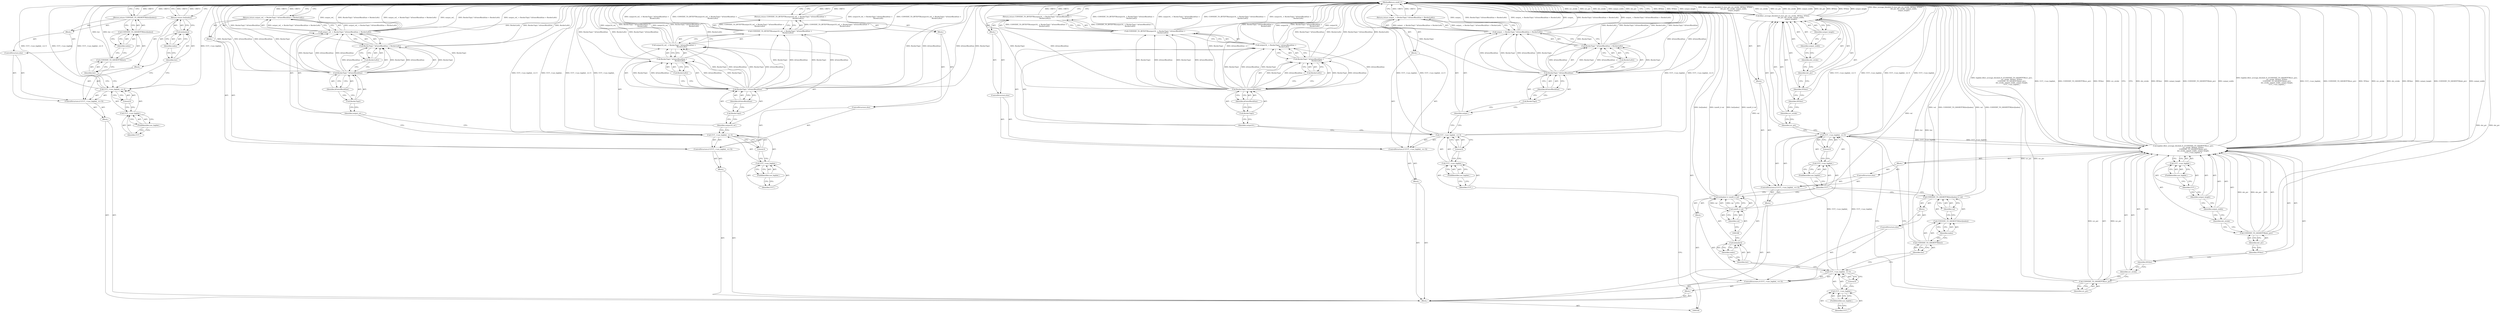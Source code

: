 digraph "0_Android_5a9753fca56f0eeb9f61e342b2fccffc364f9426_36" {
"1000231" [label="(MethodReturn,uint8_t*)"];
"1000101" [label="(Block,)"];
"1000129" [label="(Block,)"];
"1000134" [label="(FieldIdentifier,use_highbd_)"];
"1000135" [label="(Literal,0)"];
"1000136" [label="(Block,)"];
"1000130" [label="(ControlStructure,if (UUT_->use_highbd_ == 0))"];
"1000131" [label="(Call,UUT_->use_highbd_ == 0)"];
"1000132" [label="(Call,UUT_->use_highbd_)"];
"1000133" [label="(Identifier,UUT_)"];
"1000138" [label="(Call,output_ref_ + BorderTop() * kOuterBlockSize + BorderLeft())"];
"1000139" [label="(Identifier,output_ref_)"];
"1000140" [label="(Call,BorderTop() * kOuterBlockSize + BorderLeft())"];
"1000141" [label="(Call,BorderTop() * kOuterBlockSize)"];
"1000142" [label="(Call,BorderTop())"];
"1000143" [label="(Identifier,kOuterBlockSize)"];
"1000144" [label="(Call,BorderLeft())"];
"1000137" [label="(Return,return output_ref_ + BorderTop() * kOuterBlockSize + BorderLeft();)"];
"1000146" [label="(Block,)"];
"1000145" [label="(ControlStructure,else)"];
"1000102" [label="(Block,)"];
"1000148" [label="(Call,CONVERT_TO_BYTEPTR(output16_ref_ + BorderTop() * kOuterBlockSize +\n                                BorderLeft()))"];
"1000149" [label="(Call,output16_ref_ + BorderTop() * kOuterBlockSize +\n                                BorderLeft())"];
"1000150" [label="(Identifier,output16_ref_)"];
"1000151" [label="(Call,BorderTop() * kOuterBlockSize +\n                                BorderLeft())"];
"1000152" [label="(Call,BorderTop() * kOuterBlockSize)"];
"1000153" [label="(Call,BorderTop())"];
"1000147" [label="(Return,return CONVERT_TO_BYTEPTR(output16_ref_ + BorderTop() * kOuterBlockSize +\n                                BorderLeft());)"];
"1000154" [label="(Identifier,kOuterBlockSize)"];
"1000155" [label="(Call,BorderLeft())"];
"1000156" [label="(Block,)"];
"1000161" [label="(FieldIdentifier,use_highbd_)"];
"1000162" [label="(Literal,0)"];
"1000163" [label="(Block,)"];
"1000157" [label="(ControlStructure,if (UUT_->use_highbd_ == 0))"];
"1000158" [label="(Call,UUT_->use_highbd_ == 0)"];
"1000159" [label="(Call,UUT_->use_highbd_)"];
"1000160" [label="(Identifier,UUT_)"];
"1000165" [label="(Call,list[index])"];
"1000166" [label="(Identifier,list)"];
"1000167" [label="(Identifier,index)"];
"1000164" [label="(Return,return list[index];)"];
"1000169" [label="(Block,)"];
"1000168" [label="(ControlStructure,else)"];
"1000171" [label="(Call,CONVERT_TO_SHORTPTR(list)[index])"];
"1000172" [label="(Call,CONVERT_TO_SHORTPTR(list))"];
"1000173" [label="(Identifier,list)"];
"1000174" [label="(Identifier,index)"];
"1000170" [label="(Return,return CONVERT_TO_SHORTPTR(list)[index];)"];
"1000107" [label="(FieldIdentifier,use_highbd_)"];
"1000108" [label="(Literal,0)"];
"1000109" [label="(Block,)"];
"1000103" [label="(ControlStructure,if (UUT_->use_highbd_ == 0))"];
"1000104" [label="(Call,UUT_->use_highbd_ == 0)"];
"1000105" [label="(Call,UUT_->use_highbd_)"];
"1000106" [label="(Identifier,UUT_)"];
"1000175" [label="(Block,)"];
"1000180" [label="(FieldIdentifier,use_highbd_)"];
"1000181" [label="(Literal,0)"];
"1000182" [label="(Block,)"];
"1000176" [label="(ControlStructure,if (UUT_->use_highbd_ == 0))"];
"1000177" [label="(Call,UUT_->use_highbd_ == 0)"];
"1000178" [label="(Call,UUT_->use_highbd_)"];
"1000179" [label="(Identifier,UUT_)"];
"1000186" [label="(Identifier,index)"];
"1000187" [label="(Call,(uint8_t) val)"];
"1000189" [label="(Identifier,val)"];
"1000183" [label="(Call,list[index] = (uint8_t) val)"];
"1000184" [label="(Call,list[index])"];
"1000185" [label="(Identifier,list)"];
"1000191" [label="(Block,)"];
"1000190" [label="(ControlStructure,else)"];
"1000195" [label="(Identifier,list)"];
"1000196" [label="(Identifier,index)"];
"1000197" [label="(Identifier,val)"];
"1000192" [label="(Call,CONVERT_TO_SHORTPTR(list)[index] = val)"];
"1000193" [label="(Call,CONVERT_TO_SHORTPTR(list)[index])"];
"1000194" [label="(Call,CONVERT_TO_SHORTPTR(list))"];
"1000111" [label="(Call,output_ + BorderTop() * kOuterBlockSize + BorderLeft())"];
"1000112" [label="(Identifier,output_)"];
"1000113" [label="(Call,BorderTop() * kOuterBlockSize + BorderLeft())"];
"1000114" [label="(Call,BorderTop() * kOuterBlockSize)"];
"1000115" [label="(Call,BorderTop())"];
"1000116" [label="(Identifier,kOuterBlockSize)"];
"1000117" [label="(Call,BorderLeft())"];
"1000110" [label="(Return,return output_ + BorderTop() * kOuterBlockSize + BorderLeft();)"];
"1000198" [label="(Block,)"];
"1000119" [label="(Block,)"];
"1000118" [label="(ControlStructure,else)"];
"1000203" [label="(FieldIdentifier,use_highbd_)"];
"1000204" [label="(Literal,0)"];
"1000205" [label="(Block,)"];
"1000199" [label="(ControlStructure,if (UUT_->use_highbd_ == 0))"];
"1000200" [label="(Call,UUT_->use_highbd_ == 0)"];
"1000201" [label="(Call,UUT_->use_highbd_)"];
"1000202" [label="(Identifier,UUT_)"];
"1000207" [label="(Identifier,src_ptr)"];
"1000208" [label="(Identifier,src_stride)"];
"1000209" [label="(Identifier,HFilter)"];
"1000206" [label="(Call,filter_average_block2d_8_c(src_ptr, src_stride, HFilter, VFilter,\n                                 dst_ptr, dst_stride, output_width,\n                                 output_height))"];
"1000210" [label="(Identifier,VFilter)"];
"1000211" [label="(Identifier,dst_ptr)"];
"1000212" [label="(Identifier,dst_stride)"];
"1000213" [label="(Identifier,output_width)"];
"1000214" [label="(Identifier,output_height)"];
"1000216" [label="(Block,)"];
"1000215" [label="(ControlStructure,else)"];
"1000218" [label="(Call,CONVERT_TO_SHORTPTR(src_ptr))"];
"1000217" [label="(Call,highbd_filter_average_block2d_8_c(CONVERT_TO_SHORTPTR(src_ptr),\n                                        src_stride, HFilter, VFilter,\n                                        CONVERT_TO_SHORTPTR(dst_ptr),\n                                        dst_stride, output_width, output_height,\n                                        UUT_->use_highbd_))"];
"1000219" [label="(Identifier,src_ptr)"];
"1000220" [label="(Identifier,src_stride)"];
"1000221" [label="(Identifier,HFilter)"];
"1000222" [label="(Identifier,VFilter)"];
"1000223" [label="(Call,CONVERT_TO_SHORTPTR(dst_ptr))"];
"1000224" [label="(Identifier,dst_ptr)"];
"1000225" [label="(Identifier,dst_stride)"];
"1000226" [label="(Identifier,output_width)"];
"1000227" [label="(Identifier,output_height)"];
"1000121" [label="(Call,CONVERT_TO_BYTEPTR(output16_ + BorderTop() * kOuterBlockSize +\n                                BorderLeft()))"];
"1000122" [label="(Call,output16_ + BorderTop() * kOuterBlockSize +\n                                BorderLeft())"];
"1000123" [label="(Identifier,output16_)"];
"1000124" [label="(Call,BorderTop() * kOuterBlockSize +\n                                BorderLeft())"];
"1000125" [label="(Call,BorderTop() * kOuterBlockSize)"];
"1000126" [label="(Call,BorderTop())"];
"1000127" [label="(Identifier,kOuterBlockSize)"];
"1000120" [label="(Return,return CONVERT_TO_BYTEPTR(output16_ + BorderTop() * kOuterBlockSize +\n                                BorderLeft());)"];
"1000228" [label="(Call,UUT_->use_highbd_)"];
"1000229" [label="(Identifier,UUT_)"];
"1000230" [label="(FieldIdentifier,use_highbd_)"];
"1000128" [label="(Call,BorderLeft())"];
"1000231" -> "1000100"  [label="AST: "];
"1000231" -> "1000110"  [label="CFG: "];
"1000231" -> "1000120"  [label="CFG: "];
"1000231" -> "1000137"  [label="CFG: "];
"1000231" -> "1000147"  [label="CFG: "];
"1000231" -> "1000164"  [label="CFG: "];
"1000231" -> "1000170"  [label="CFG: "];
"1000231" -> "1000206"  [label="CFG: "];
"1000231" -> "1000217"  [label="CFG: "];
"1000147" -> "1000231"  [label="DDG: <RET>"];
"1000120" -> "1000231"  [label="DDG: <RET>"];
"1000137" -> "1000231"  [label="DDG: <RET>"];
"1000170" -> "1000231"  [label="DDG: <RET>"];
"1000110" -> "1000231"  [label="DDG: <RET>"];
"1000164" -> "1000231"  [label="DDG: <RET>"];
"1000125" -> "1000231"  [label="DDG: BorderTop()"];
"1000125" -> "1000231"  [label="DDG: kOuterBlockSize"];
"1000200" -> "1000231"  [label="DDG: UUT_->use_highbd_ == 0"];
"1000200" -> "1000231"  [label="DDG: UUT_->use_highbd_"];
"1000104" -> "1000231"  [label="DDG: UUT_->use_highbd_ == 0"];
"1000104" -> "1000231"  [label="DDG: UUT_->use_highbd_"];
"1000111" -> "1000231"  [label="DDG: output_"];
"1000111" -> "1000231"  [label="DDG: BorderTop() * kOuterBlockSize + BorderLeft()"];
"1000111" -> "1000231"  [label="DDG: output_ + BorderTop() * kOuterBlockSize + BorderLeft()"];
"1000192" -> "1000231"  [label="DDG: val"];
"1000192" -> "1000231"  [label="DDG: CONVERT_TO_SHORTPTR(list)[index]"];
"1000149" -> "1000231"  [label="DDG: output16_ref_"];
"1000149" -> "1000231"  [label="DDG: BorderTop() * kOuterBlockSize +\n                                BorderLeft()"];
"1000158" -> "1000231"  [label="DDG: UUT_->use_highbd_"];
"1000158" -> "1000231"  [label="DDG: UUT_->use_highbd_ == 0"];
"1000113" -> "1000231"  [label="DDG: BorderLeft()"];
"1000113" -> "1000231"  [label="DDG: BorderTop() * kOuterBlockSize"];
"1000183" -> "1000231"  [label="DDG: (uint8_t) val"];
"1000183" -> "1000231"  [label="DDG: list[index]"];
"1000141" -> "1000231"  [label="DDG: BorderTop()"];
"1000141" -> "1000231"  [label="DDG: kOuterBlockSize"];
"1000217" -> "1000231"  [label="DDG: dst_stride"];
"1000217" -> "1000231"  [label="DDG: HFilter"];
"1000217" -> "1000231"  [label="DDG: output_height"];
"1000217" -> "1000231"  [label="DDG: CONVERT_TO_SHORTPTR(dst_ptr)"];
"1000217" -> "1000231"  [label="DDG: output_width"];
"1000217" -> "1000231"  [label="DDG: highbd_filter_average_block2d_8_c(CONVERT_TO_SHORTPTR(src_ptr),\n                                        src_stride, HFilter, VFilter,\n                                        CONVERT_TO_SHORTPTR(dst_ptr),\n                                        dst_stride, output_width, output_height,\n                                        UUT_->use_highbd_)"];
"1000217" -> "1000231"  [label="DDG: UUT_->use_highbd_"];
"1000217" -> "1000231"  [label="DDG: CONVERT_TO_SHORTPTR(src_ptr)"];
"1000217" -> "1000231"  [label="DDG: VFilter"];
"1000217" -> "1000231"  [label="DDG: src_stride"];
"1000124" -> "1000231"  [label="DDG: BorderTop() * kOuterBlockSize"];
"1000124" -> "1000231"  [label="DDG: BorderLeft()"];
"1000206" -> "1000231"  [label="DDG: HFilter"];
"1000206" -> "1000231"  [label="DDG: VFilter"];
"1000206" -> "1000231"  [label="DDG: output_height"];
"1000206" -> "1000231"  [label="DDG: filter_average_block2d_8_c(src_ptr, src_stride, HFilter, VFilter,\n                                 dst_ptr, dst_stride, output_width,\n                                 output_height)"];
"1000206" -> "1000231"  [label="DDG: src_stride"];
"1000206" -> "1000231"  [label="DDG: src_ptr"];
"1000206" -> "1000231"  [label="DDG: dst_stride"];
"1000206" -> "1000231"  [label="DDG: output_width"];
"1000206" -> "1000231"  [label="DDG: dst_ptr"];
"1000218" -> "1000231"  [label="DDG: src_ptr"];
"1000187" -> "1000231"  [label="DDG: val"];
"1000122" -> "1000231"  [label="DDG: output16_"];
"1000122" -> "1000231"  [label="DDG: BorderTop() * kOuterBlockSize +\n                                BorderLeft()"];
"1000131" -> "1000231"  [label="DDG: UUT_->use_highbd_"];
"1000131" -> "1000231"  [label="DDG: UUT_->use_highbd_ == 0"];
"1000140" -> "1000231"  [label="DDG: BorderTop() * kOuterBlockSize"];
"1000140" -> "1000231"  [label="DDG: BorderLeft()"];
"1000138" -> "1000231"  [label="DDG: output_ref_"];
"1000138" -> "1000231"  [label="DDG: BorderTop() * kOuterBlockSize + BorderLeft()"];
"1000138" -> "1000231"  [label="DDG: output_ref_ + BorderTop() * kOuterBlockSize + BorderLeft()"];
"1000194" -> "1000231"  [label="DDG: list"];
"1000151" -> "1000231"  [label="DDG: BorderTop() * kOuterBlockSize"];
"1000151" -> "1000231"  [label="DDG: BorderLeft()"];
"1000114" -> "1000231"  [label="DDG: BorderTop()"];
"1000114" -> "1000231"  [label="DDG: kOuterBlockSize"];
"1000121" -> "1000231"  [label="DDG: CONVERT_TO_BYTEPTR(output16_ + BorderTop() * kOuterBlockSize +\n                                BorderLeft())"];
"1000121" -> "1000231"  [label="DDG: output16_ + BorderTop() * kOuterBlockSize +\n                                BorderLeft()"];
"1000148" -> "1000231"  [label="DDG: output16_ref_ + BorderTop() * kOuterBlockSize +\n                                BorderLeft()"];
"1000148" -> "1000231"  [label="DDG: CONVERT_TO_BYTEPTR(output16_ref_ + BorderTop() * kOuterBlockSize +\n                                BorderLeft())"];
"1000152" -> "1000231"  [label="DDG: BorderTop()"];
"1000152" -> "1000231"  [label="DDG: kOuterBlockSize"];
"1000172" -> "1000231"  [label="DDG: list"];
"1000223" -> "1000231"  [label="DDG: dst_ptr"];
"1000101" -> "1000100"  [label="AST: "];
"1000102" -> "1000101"  [label="AST: "];
"1000129" -> "1000101"  [label="AST: "];
"1000156" -> "1000101"  [label="AST: "];
"1000175" -> "1000101"  [label="AST: "];
"1000198" -> "1000101"  [label="AST: "];
"1000129" -> "1000101"  [label="AST: "];
"1000130" -> "1000129"  [label="AST: "];
"1000134" -> "1000132"  [label="AST: "];
"1000134" -> "1000133"  [label="CFG: "];
"1000132" -> "1000134"  [label="CFG: "];
"1000135" -> "1000131"  [label="AST: "];
"1000135" -> "1000132"  [label="CFG: "];
"1000131" -> "1000135"  [label="CFG: "];
"1000136" -> "1000130"  [label="AST: "];
"1000137" -> "1000136"  [label="AST: "];
"1000130" -> "1000129"  [label="AST: "];
"1000131" -> "1000130"  [label="AST: "];
"1000136" -> "1000130"  [label="AST: "];
"1000145" -> "1000130"  [label="AST: "];
"1000131" -> "1000130"  [label="AST: "];
"1000131" -> "1000135"  [label="CFG: "];
"1000132" -> "1000131"  [label="AST: "];
"1000135" -> "1000131"  [label="AST: "];
"1000139" -> "1000131"  [label="CFG: "];
"1000150" -> "1000131"  [label="CFG: "];
"1000131" -> "1000231"  [label="DDG: UUT_->use_highbd_"];
"1000131" -> "1000231"  [label="DDG: UUT_->use_highbd_ == 0"];
"1000132" -> "1000131"  [label="AST: "];
"1000132" -> "1000134"  [label="CFG: "];
"1000133" -> "1000132"  [label="AST: "];
"1000134" -> "1000132"  [label="AST: "];
"1000135" -> "1000132"  [label="CFG: "];
"1000133" -> "1000132"  [label="AST: "];
"1000134" -> "1000133"  [label="CFG: "];
"1000138" -> "1000137"  [label="AST: "];
"1000138" -> "1000140"  [label="CFG: "];
"1000139" -> "1000138"  [label="AST: "];
"1000140" -> "1000138"  [label="AST: "];
"1000137" -> "1000138"  [label="CFG: "];
"1000138" -> "1000231"  [label="DDG: output_ref_"];
"1000138" -> "1000231"  [label="DDG: BorderTop() * kOuterBlockSize + BorderLeft()"];
"1000138" -> "1000231"  [label="DDG: output_ref_ + BorderTop() * kOuterBlockSize + BorderLeft()"];
"1000138" -> "1000137"  [label="DDG: output_ref_ + BorderTop() * kOuterBlockSize + BorderLeft()"];
"1000141" -> "1000138"  [label="DDG: BorderTop()"];
"1000141" -> "1000138"  [label="DDG: kOuterBlockSize"];
"1000139" -> "1000138"  [label="AST: "];
"1000139" -> "1000131"  [label="CFG: "];
"1000142" -> "1000139"  [label="CFG: "];
"1000140" -> "1000138"  [label="AST: "];
"1000140" -> "1000144"  [label="CFG: "];
"1000141" -> "1000140"  [label="AST: "];
"1000144" -> "1000140"  [label="AST: "];
"1000138" -> "1000140"  [label="CFG: "];
"1000140" -> "1000231"  [label="DDG: BorderTop() * kOuterBlockSize"];
"1000140" -> "1000231"  [label="DDG: BorderLeft()"];
"1000141" -> "1000140"  [label="DDG: BorderTop()"];
"1000141" -> "1000140"  [label="DDG: kOuterBlockSize"];
"1000141" -> "1000140"  [label="AST: "];
"1000141" -> "1000143"  [label="CFG: "];
"1000142" -> "1000141"  [label="AST: "];
"1000143" -> "1000141"  [label="AST: "];
"1000144" -> "1000141"  [label="CFG: "];
"1000141" -> "1000231"  [label="DDG: BorderTop()"];
"1000141" -> "1000231"  [label="DDG: kOuterBlockSize"];
"1000141" -> "1000138"  [label="DDG: BorderTop()"];
"1000141" -> "1000138"  [label="DDG: kOuterBlockSize"];
"1000141" -> "1000140"  [label="DDG: BorderTop()"];
"1000141" -> "1000140"  [label="DDG: kOuterBlockSize"];
"1000142" -> "1000141"  [label="AST: "];
"1000142" -> "1000139"  [label="CFG: "];
"1000143" -> "1000142"  [label="CFG: "];
"1000143" -> "1000141"  [label="AST: "];
"1000143" -> "1000142"  [label="CFG: "];
"1000141" -> "1000143"  [label="CFG: "];
"1000144" -> "1000140"  [label="AST: "];
"1000144" -> "1000141"  [label="CFG: "];
"1000140" -> "1000144"  [label="CFG: "];
"1000137" -> "1000136"  [label="AST: "];
"1000137" -> "1000138"  [label="CFG: "];
"1000138" -> "1000137"  [label="AST: "];
"1000231" -> "1000137"  [label="CFG: "];
"1000137" -> "1000231"  [label="DDG: <RET>"];
"1000138" -> "1000137"  [label="DDG: output_ref_ + BorderTop() * kOuterBlockSize + BorderLeft()"];
"1000146" -> "1000145"  [label="AST: "];
"1000147" -> "1000146"  [label="AST: "];
"1000145" -> "1000130"  [label="AST: "];
"1000146" -> "1000145"  [label="AST: "];
"1000102" -> "1000101"  [label="AST: "];
"1000103" -> "1000102"  [label="AST: "];
"1000148" -> "1000147"  [label="AST: "];
"1000148" -> "1000149"  [label="CFG: "];
"1000149" -> "1000148"  [label="AST: "];
"1000147" -> "1000148"  [label="CFG: "];
"1000148" -> "1000231"  [label="DDG: output16_ref_ + BorderTop() * kOuterBlockSize +\n                                BorderLeft()"];
"1000148" -> "1000231"  [label="DDG: CONVERT_TO_BYTEPTR(output16_ref_ + BorderTop() * kOuterBlockSize +\n                                BorderLeft())"];
"1000148" -> "1000147"  [label="DDG: CONVERT_TO_BYTEPTR(output16_ref_ + BorderTop() * kOuterBlockSize +\n                                BorderLeft())"];
"1000152" -> "1000148"  [label="DDG: BorderTop()"];
"1000152" -> "1000148"  [label="DDG: kOuterBlockSize"];
"1000149" -> "1000148"  [label="AST: "];
"1000149" -> "1000151"  [label="CFG: "];
"1000150" -> "1000149"  [label="AST: "];
"1000151" -> "1000149"  [label="AST: "];
"1000148" -> "1000149"  [label="CFG: "];
"1000149" -> "1000231"  [label="DDG: output16_ref_"];
"1000149" -> "1000231"  [label="DDG: BorderTop() * kOuterBlockSize +\n                                BorderLeft()"];
"1000152" -> "1000149"  [label="DDG: BorderTop()"];
"1000152" -> "1000149"  [label="DDG: kOuterBlockSize"];
"1000150" -> "1000149"  [label="AST: "];
"1000150" -> "1000131"  [label="CFG: "];
"1000153" -> "1000150"  [label="CFG: "];
"1000151" -> "1000149"  [label="AST: "];
"1000151" -> "1000155"  [label="CFG: "];
"1000152" -> "1000151"  [label="AST: "];
"1000155" -> "1000151"  [label="AST: "];
"1000149" -> "1000151"  [label="CFG: "];
"1000151" -> "1000231"  [label="DDG: BorderTop() * kOuterBlockSize"];
"1000151" -> "1000231"  [label="DDG: BorderLeft()"];
"1000152" -> "1000151"  [label="DDG: BorderTop()"];
"1000152" -> "1000151"  [label="DDG: kOuterBlockSize"];
"1000152" -> "1000151"  [label="AST: "];
"1000152" -> "1000154"  [label="CFG: "];
"1000153" -> "1000152"  [label="AST: "];
"1000154" -> "1000152"  [label="AST: "];
"1000155" -> "1000152"  [label="CFG: "];
"1000152" -> "1000231"  [label="DDG: BorderTop()"];
"1000152" -> "1000231"  [label="DDG: kOuterBlockSize"];
"1000152" -> "1000148"  [label="DDG: BorderTop()"];
"1000152" -> "1000148"  [label="DDG: kOuterBlockSize"];
"1000152" -> "1000149"  [label="DDG: BorderTop()"];
"1000152" -> "1000149"  [label="DDG: kOuterBlockSize"];
"1000152" -> "1000151"  [label="DDG: BorderTop()"];
"1000152" -> "1000151"  [label="DDG: kOuterBlockSize"];
"1000153" -> "1000152"  [label="AST: "];
"1000153" -> "1000150"  [label="CFG: "];
"1000154" -> "1000153"  [label="CFG: "];
"1000147" -> "1000146"  [label="AST: "];
"1000147" -> "1000148"  [label="CFG: "];
"1000148" -> "1000147"  [label="AST: "];
"1000231" -> "1000147"  [label="CFG: "];
"1000147" -> "1000231"  [label="DDG: <RET>"];
"1000148" -> "1000147"  [label="DDG: CONVERT_TO_BYTEPTR(output16_ref_ + BorderTop() * kOuterBlockSize +\n                                BorderLeft())"];
"1000154" -> "1000152"  [label="AST: "];
"1000154" -> "1000153"  [label="CFG: "];
"1000152" -> "1000154"  [label="CFG: "];
"1000155" -> "1000151"  [label="AST: "];
"1000155" -> "1000152"  [label="CFG: "];
"1000151" -> "1000155"  [label="CFG: "];
"1000156" -> "1000101"  [label="AST: "];
"1000157" -> "1000156"  [label="AST: "];
"1000161" -> "1000159"  [label="AST: "];
"1000161" -> "1000160"  [label="CFG: "];
"1000159" -> "1000161"  [label="CFG: "];
"1000162" -> "1000158"  [label="AST: "];
"1000162" -> "1000159"  [label="CFG: "];
"1000158" -> "1000162"  [label="CFG: "];
"1000163" -> "1000157"  [label="AST: "];
"1000164" -> "1000163"  [label="AST: "];
"1000157" -> "1000156"  [label="AST: "];
"1000158" -> "1000157"  [label="AST: "];
"1000163" -> "1000157"  [label="AST: "];
"1000168" -> "1000157"  [label="AST: "];
"1000158" -> "1000157"  [label="AST: "];
"1000158" -> "1000162"  [label="CFG: "];
"1000159" -> "1000158"  [label="AST: "];
"1000162" -> "1000158"  [label="AST: "];
"1000166" -> "1000158"  [label="CFG: "];
"1000173" -> "1000158"  [label="CFG: "];
"1000158" -> "1000231"  [label="DDG: UUT_->use_highbd_"];
"1000158" -> "1000231"  [label="DDG: UUT_->use_highbd_ == 0"];
"1000159" -> "1000158"  [label="AST: "];
"1000159" -> "1000161"  [label="CFG: "];
"1000160" -> "1000159"  [label="AST: "];
"1000161" -> "1000159"  [label="AST: "];
"1000162" -> "1000159"  [label="CFG: "];
"1000160" -> "1000159"  [label="AST: "];
"1000161" -> "1000160"  [label="CFG: "];
"1000165" -> "1000164"  [label="AST: "];
"1000165" -> "1000167"  [label="CFG: "];
"1000166" -> "1000165"  [label="AST: "];
"1000167" -> "1000165"  [label="AST: "];
"1000164" -> "1000165"  [label="CFG: "];
"1000166" -> "1000165"  [label="AST: "];
"1000166" -> "1000158"  [label="CFG: "];
"1000167" -> "1000166"  [label="CFG: "];
"1000167" -> "1000165"  [label="AST: "];
"1000167" -> "1000166"  [label="CFG: "];
"1000165" -> "1000167"  [label="CFG: "];
"1000164" -> "1000163"  [label="AST: "];
"1000164" -> "1000165"  [label="CFG: "];
"1000165" -> "1000164"  [label="AST: "];
"1000231" -> "1000164"  [label="CFG: "];
"1000164" -> "1000231"  [label="DDG: <RET>"];
"1000169" -> "1000168"  [label="AST: "];
"1000170" -> "1000169"  [label="AST: "];
"1000168" -> "1000157"  [label="AST: "];
"1000169" -> "1000168"  [label="AST: "];
"1000171" -> "1000170"  [label="AST: "];
"1000171" -> "1000174"  [label="CFG: "];
"1000172" -> "1000171"  [label="AST: "];
"1000174" -> "1000171"  [label="AST: "];
"1000170" -> "1000171"  [label="CFG: "];
"1000172" -> "1000171"  [label="AST: "];
"1000172" -> "1000173"  [label="CFG: "];
"1000173" -> "1000172"  [label="AST: "];
"1000174" -> "1000172"  [label="CFG: "];
"1000172" -> "1000231"  [label="DDG: list"];
"1000173" -> "1000172"  [label="AST: "];
"1000173" -> "1000158"  [label="CFG: "];
"1000172" -> "1000173"  [label="CFG: "];
"1000174" -> "1000171"  [label="AST: "];
"1000174" -> "1000172"  [label="CFG: "];
"1000171" -> "1000174"  [label="CFG: "];
"1000170" -> "1000169"  [label="AST: "];
"1000170" -> "1000171"  [label="CFG: "];
"1000171" -> "1000170"  [label="AST: "];
"1000231" -> "1000170"  [label="CFG: "];
"1000170" -> "1000231"  [label="DDG: <RET>"];
"1000107" -> "1000105"  [label="AST: "];
"1000107" -> "1000106"  [label="CFG: "];
"1000105" -> "1000107"  [label="CFG: "];
"1000108" -> "1000104"  [label="AST: "];
"1000108" -> "1000105"  [label="CFG: "];
"1000104" -> "1000108"  [label="CFG: "];
"1000109" -> "1000103"  [label="AST: "];
"1000110" -> "1000109"  [label="AST: "];
"1000103" -> "1000102"  [label="AST: "];
"1000104" -> "1000103"  [label="AST: "];
"1000109" -> "1000103"  [label="AST: "];
"1000118" -> "1000103"  [label="AST: "];
"1000104" -> "1000103"  [label="AST: "];
"1000104" -> "1000108"  [label="CFG: "];
"1000105" -> "1000104"  [label="AST: "];
"1000108" -> "1000104"  [label="AST: "];
"1000112" -> "1000104"  [label="CFG: "];
"1000123" -> "1000104"  [label="CFG: "];
"1000104" -> "1000231"  [label="DDG: UUT_->use_highbd_ == 0"];
"1000104" -> "1000231"  [label="DDG: UUT_->use_highbd_"];
"1000105" -> "1000104"  [label="AST: "];
"1000105" -> "1000107"  [label="CFG: "];
"1000106" -> "1000105"  [label="AST: "];
"1000107" -> "1000105"  [label="AST: "];
"1000108" -> "1000105"  [label="CFG: "];
"1000106" -> "1000105"  [label="AST: "];
"1000106" -> "1000100"  [label="CFG: "];
"1000107" -> "1000106"  [label="CFG: "];
"1000175" -> "1000101"  [label="AST: "];
"1000176" -> "1000175"  [label="AST: "];
"1000180" -> "1000178"  [label="AST: "];
"1000180" -> "1000179"  [label="CFG: "];
"1000178" -> "1000180"  [label="CFG: "];
"1000181" -> "1000177"  [label="AST: "];
"1000181" -> "1000178"  [label="CFG: "];
"1000177" -> "1000181"  [label="CFG: "];
"1000182" -> "1000176"  [label="AST: "];
"1000183" -> "1000182"  [label="AST: "];
"1000176" -> "1000175"  [label="AST: "];
"1000177" -> "1000176"  [label="AST: "];
"1000182" -> "1000176"  [label="AST: "];
"1000190" -> "1000176"  [label="AST: "];
"1000177" -> "1000176"  [label="AST: "];
"1000177" -> "1000181"  [label="CFG: "];
"1000178" -> "1000177"  [label="AST: "];
"1000181" -> "1000177"  [label="AST: "];
"1000185" -> "1000177"  [label="CFG: "];
"1000195" -> "1000177"  [label="CFG: "];
"1000177" -> "1000200"  [label="DDG: UUT_->use_highbd_"];
"1000178" -> "1000177"  [label="AST: "];
"1000178" -> "1000180"  [label="CFG: "];
"1000179" -> "1000178"  [label="AST: "];
"1000180" -> "1000178"  [label="AST: "];
"1000181" -> "1000178"  [label="CFG: "];
"1000179" -> "1000178"  [label="AST: "];
"1000180" -> "1000179"  [label="CFG: "];
"1000186" -> "1000184"  [label="AST: "];
"1000186" -> "1000185"  [label="CFG: "];
"1000184" -> "1000186"  [label="CFG: "];
"1000187" -> "1000183"  [label="AST: "];
"1000187" -> "1000189"  [label="CFG: "];
"1000188" -> "1000187"  [label="AST: "];
"1000189" -> "1000187"  [label="AST: "];
"1000183" -> "1000187"  [label="CFG: "];
"1000187" -> "1000231"  [label="DDG: val"];
"1000187" -> "1000183"  [label="DDG: val"];
"1000189" -> "1000187"  [label="AST: "];
"1000189" -> "1000188"  [label="CFG: "];
"1000187" -> "1000189"  [label="CFG: "];
"1000183" -> "1000182"  [label="AST: "];
"1000183" -> "1000187"  [label="CFG: "];
"1000184" -> "1000183"  [label="AST: "];
"1000187" -> "1000183"  [label="AST: "];
"1000202" -> "1000183"  [label="CFG: "];
"1000183" -> "1000231"  [label="DDG: (uint8_t) val"];
"1000183" -> "1000231"  [label="DDG: list[index]"];
"1000187" -> "1000183"  [label="DDG: val"];
"1000184" -> "1000183"  [label="AST: "];
"1000184" -> "1000186"  [label="CFG: "];
"1000185" -> "1000184"  [label="AST: "];
"1000186" -> "1000184"  [label="AST: "];
"1000188" -> "1000184"  [label="CFG: "];
"1000185" -> "1000184"  [label="AST: "];
"1000185" -> "1000177"  [label="CFG: "];
"1000186" -> "1000185"  [label="CFG: "];
"1000191" -> "1000190"  [label="AST: "];
"1000192" -> "1000191"  [label="AST: "];
"1000190" -> "1000176"  [label="AST: "];
"1000191" -> "1000190"  [label="AST: "];
"1000195" -> "1000194"  [label="AST: "];
"1000195" -> "1000177"  [label="CFG: "];
"1000194" -> "1000195"  [label="CFG: "];
"1000196" -> "1000193"  [label="AST: "];
"1000196" -> "1000194"  [label="CFG: "];
"1000193" -> "1000196"  [label="CFG: "];
"1000197" -> "1000192"  [label="AST: "];
"1000197" -> "1000193"  [label="CFG: "];
"1000192" -> "1000197"  [label="CFG: "];
"1000192" -> "1000191"  [label="AST: "];
"1000192" -> "1000197"  [label="CFG: "];
"1000193" -> "1000192"  [label="AST: "];
"1000197" -> "1000192"  [label="AST: "];
"1000202" -> "1000192"  [label="CFG: "];
"1000192" -> "1000231"  [label="DDG: val"];
"1000192" -> "1000231"  [label="DDG: CONVERT_TO_SHORTPTR(list)[index]"];
"1000193" -> "1000192"  [label="AST: "];
"1000193" -> "1000196"  [label="CFG: "];
"1000194" -> "1000193"  [label="AST: "];
"1000196" -> "1000193"  [label="AST: "];
"1000197" -> "1000193"  [label="CFG: "];
"1000194" -> "1000193"  [label="AST: "];
"1000194" -> "1000195"  [label="CFG: "];
"1000195" -> "1000194"  [label="AST: "];
"1000196" -> "1000194"  [label="CFG: "];
"1000194" -> "1000231"  [label="DDG: list"];
"1000111" -> "1000110"  [label="AST: "];
"1000111" -> "1000113"  [label="CFG: "];
"1000112" -> "1000111"  [label="AST: "];
"1000113" -> "1000111"  [label="AST: "];
"1000110" -> "1000111"  [label="CFG: "];
"1000111" -> "1000231"  [label="DDG: output_"];
"1000111" -> "1000231"  [label="DDG: BorderTop() * kOuterBlockSize + BorderLeft()"];
"1000111" -> "1000231"  [label="DDG: output_ + BorderTop() * kOuterBlockSize + BorderLeft()"];
"1000111" -> "1000110"  [label="DDG: output_ + BorderTop() * kOuterBlockSize + BorderLeft()"];
"1000114" -> "1000111"  [label="DDG: BorderTop()"];
"1000114" -> "1000111"  [label="DDG: kOuterBlockSize"];
"1000112" -> "1000111"  [label="AST: "];
"1000112" -> "1000104"  [label="CFG: "];
"1000115" -> "1000112"  [label="CFG: "];
"1000113" -> "1000111"  [label="AST: "];
"1000113" -> "1000117"  [label="CFG: "];
"1000114" -> "1000113"  [label="AST: "];
"1000117" -> "1000113"  [label="AST: "];
"1000111" -> "1000113"  [label="CFG: "];
"1000113" -> "1000231"  [label="DDG: BorderLeft()"];
"1000113" -> "1000231"  [label="DDG: BorderTop() * kOuterBlockSize"];
"1000114" -> "1000113"  [label="DDG: BorderTop()"];
"1000114" -> "1000113"  [label="DDG: kOuterBlockSize"];
"1000114" -> "1000113"  [label="AST: "];
"1000114" -> "1000116"  [label="CFG: "];
"1000115" -> "1000114"  [label="AST: "];
"1000116" -> "1000114"  [label="AST: "];
"1000117" -> "1000114"  [label="CFG: "];
"1000114" -> "1000231"  [label="DDG: BorderTop()"];
"1000114" -> "1000231"  [label="DDG: kOuterBlockSize"];
"1000114" -> "1000111"  [label="DDG: BorderTop()"];
"1000114" -> "1000111"  [label="DDG: kOuterBlockSize"];
"1000114" -> "1000113"  [label="DDG: BorderTop()"];
"1000114" -> "1000113"  [label="DDG: kOuterBlockSize"];
"1000115" -> "1000114"  [label="AST: "];
"1000115" -> "1000112"  [label="CFG: "];
"1000116" -> "1000115"  [label="CFG: "];
"1000116" -> "1000114"  [label="AST: "];
"1000116" -> "1000115"  [label="CFG: "];
"1000114" -> "1000116"  [label="CFG: "];
"1000117" -> "1000113"  [label="AST: "];
"1000117" -> "1000114"  [label="CFG: "];
"1000113" -> "1000117"  [label="CFG: "];
"1000110" -> "1000109"  [label="AST: "];
"1000110" -> "1000111"  [label="CFG: "];
"1000111" -> "1000110"  [label="AST: "];
"1000231" -> "1000110"  [label="CFG: "];
"1000110" -> "1000231"  [label="DDG: <RET>"];
"1000111" -> "1000110"  [label="DDG: output_ + BorderTop() * kOuterBlockSize + BorderLeft()"];
"1000198" -> "1000101"  [label="AST: "];
"1000199" -> "1000198"  [label="AST: "];
"1000119" -> "1000118"  [label="AST: "];
"1000120" -> "1000119"  [label="AST: "];
"1000118" -> "1000103"  [label="AST: "];
"1000119" -> "1000118"  [label="AST: "];
"1000203" -> "1000201"  [label="AST: "];
"1000203" -> "1000202"  [label="CFG: "];
"1000201" -> "1000203"  [label="CFG: "];
"1000204" -> "1000200"  [label="AST: "];
"1000204" -> "1000201"  [label="CFG: "];
"1000200" -> "1000204"  [label="CFG: "];
"1000205" -> "1000199"  [label="AST: "];
"1000206" -> "1000205"  [label="AST: "];
"1000199" -> "1000198"  [label="AST: "];
"1000200" -> "1000199"  [label="AST: "];
"1000205" -> "1000199"  [label="AST: "];
"1000215" -> "1000199"  [label="AST: "];
"1000200" -> "1000199"  [label="AST: "];
"1000200" -> "1000204"  [label="CFG: "];
"1000201" -> "1000200"  [label="AST: "];
"1000204" -> "1000200"  [label="AST: "];
"1000207" -> "1000200"  [label="CFG: "];
"1000219" -> "1000200"  [label="CFG: "];
"1000200" -> "1000231"  [label="DDG: UUT_->use_highbd_ == 0"];
"1000200" -> "1000231"  [label="DDG: UUT_->use_highbd_"];
"1000177" -> "1000200"  [label="DDG: UUT_->use_highbd_"];
"1000200" -> "1000217"  [label="DDG: UUT_->use_highbd_"];
"1000201" -> "1000200"  [label="AST: "];
"1000201" -> "1000203"  [label="CFG: "];
"1000202" -> "1000201"  [label="AST: "];
"1000203" -> "1000201"  [label="AST: "];
"1000204" -> "1000201"  [label="CFG: "];
"1000202" -> "1000201"  [label="AST: "];
"1000202" -> "1000183"  [label="CFG: "];
"1000202" -> "1000192"  [label="CFG: "];
"1000203" -> "1000202"  [label="CFG: "];
"1000207" -> "1000206"  [label="AST: "];
"1000207" -> "1000200"  [label="CFG: "];
"1000208" -> "1000207"  [label="CFG: "];
"1000208" -> "1000206"  [label="AST: "];
"1000208" -> "1000207"  [label="CFG: "];
"1000209" -> "1000208"  [label="CFG: "];
"1000209" -> "1000206"  [label="AST: "];
"1000209" -> "1000208"  [label="CFG: "];
"1000210" -> "1000209"  [label="CFG: "];
"1000206" -> "1000205"  [label="AST: "];
"1000206" -> "1000214"  [label="CFG: "];
"1000207" -> "1000206"  [label="AST: "];
"1000208" -> "1000206"  [label="AST: "];
"1000209" -> "1000206"  [label="AST: "];
"1000210" -> "1000206"  [label="AST: "];
"1000211" -> "1000206"  [label="AST: "];
"1000212" -> "1000206"  [label="AST: "];
"1000213" -> "1000206"  [label="AST: "];
"1000214" -> "1000206"  [label="AST: "];
"1000231" -> "1000206"  [label="CFG: "];
"1000206" -> "1000231"  [label="DDG: HFilter"];
"1000206" -> "1000231"  [label="DDG: VFilter"];
"1000206" -> "1000231"  [label="DDG: output_height"];
"1000206" -> "1000231"  [label="DDG: filter_average_block2d_8_c(src_ptr, src_stride, HFilter, VFilter,\n                                 dst_ptr, dst_stride, output_width,\n                                 output_height)"];
"1000206" -> "1000231"  [label="DDG: src_stride"];
"1000206" -> "1000231"  [label="DDG: src_ptr"];
"1000206" -> "1000231"  [label="DDG: dst_stride"];
"1000206" -> "1000231"  [label="DDG: output_width"];
"1000206" -> "1000231"  [label="DDG: dst_ptr"];
"1000210" -> "1000206"  [label="AST: "];
"1000210" -> "1000209"  [label="CFG: "];
"1000211" -> "1000210"  [label="CFG: "];
"1000211" -> "1000206"  [label="AST: "];
"1000211" -> "1000210"  [label="CFG: "];
"1000212" -> "1000211"  [label="CFG: "];
"1000212" -> "1000206"  [label="AST: "];
"1000212" -> "1000211"  [label="CFG: "];
"1000213" -> "1000212"  [label="CFG: "];
"1000213" -> "1000206"  [label="AST: "];
"1000213" -> "1000212"  [label="CFG: "];
"1000214" -> "1000213"  [label="CFG: "];
"1000214" -> "1000206"  [label="AST: "];
"1000214" -> "1000213"  [label="CFG: "];
"1000206" -> "1000214"  [label="CFG: "];
"1000216" -> "1000215"  [label="AST: "];
"1000217" -> "1000216"  [label="AST: "];
"1000215" -> "1000199"  [label="AST: "];
"1000216" -> "1000215"  [label="AST: "];
"1000218" -> "1000217"  [label="AST: "];
"1000218" -> "1000219"  [label="CFG: "];
"1000219" -> "1000218"  [label="AST: "];
"1000220" -> "1000218"  [label="CFG: "];
"1000218" -> "1000231"  [label="DDG: src_ptr"];
"1000218" -> "1000217"  [label="DDG: src_ptr"];
"1000217" -> "1000216"  [label="AST: "];
"1000217" -> "1000228"  [label="CFG: "];
"1000218" -> "1000217"  [label="AST: "];
"1000220" -> "1000217"  [label="AST: "];
"1000221" -> "1000217"  [label="AST: "];
"1000222" -> "1000217"  [label="AST: "];
"1000223" -> "1000217"  [label="AST: "];
"1000225" -> "1000217"  [label="AST: "];
"1000226" -> "1000217"  [label="AST: "];
"1000227" -> "1000217"  [label="AST: "];
"1000228" -> "1000217"  [label="AST: "];
"1000231" -> "1000217"  [label="CFG: "];
"1000217" -> "1000231"  [label="DDG: dst_stride"];
"1000217" -> "1000231"  [label="DDG: HFilter"];
"1000217" -> "1000231"  [label="DDG: output_height"];
"1000217" -> "1000231"  [label="DDG: CONVERT_TO_SHORTPTR(dst_ptr)"];
"1000217" -> "1000231"  [label="DDG: output_width"];
"1000217" -> "1000231"  [label="DDG: highbd_filter_average_block2d_8_c(CONVERT_TO_SHORTPTR(src_ptr),\n                                        src_stride, HFilter, VFilter,\n                                        CONVERT_TO_SHORTPTR(dst_ptr),\n                                        dst_stride, output_width, output_height,\n                                        UUT_->use_highbd_)"];
"1000217" -> "1000231"  [label="DDG: UUT_->use_highbd_"];
"1000217" -> "1000231"  [label="DDG: CONVERT_TO_SHORTPTR(src_ptr)"];
"1000217" -> "1000231"  [label="DDG: VFilter"];
"1000217" -> "1000231"  [label="DDG: src_stride"];
"1000218" -> "1000217"  [label="DDG: src_ptr"];
"1000223" -> "1000217"  [label="DDG: dst_ptr"];
"1000200" -> "1000217"  [label="DDG: UUT_->use_highbd_"];
"1000219" -> "1000218"  [label="AST: "];
"1000219" -> "1000200"  [label="CFG: "];
"1000218" -> "1000219"  [label="CFG: "];
"1000220" -> "1000217"  [label="AST: "];
"1000220" -> "1000218"  [label="CFG: "];
"1000221" -> "1000220"  [label="CFG: "];
"1000221" -> "1000217"  [label="AST: "];
"1000221" -> "1000220"  [label="CFG: "];
"1000222" -> "1000221"  [label="CFG: "];
"1000222" -> "1000217"  [label="AST: "];
"1000222" -> "1000221"  [label="CFG: "];
"1000224" -> "1000222"  [label="CFG: "];
"1000223" -> "1000217"  [label="AST: "];
"1000223" -> "1000224"  [label="CFG: "];
"1000224" -> "1000223"  [label="AST: "];
"1000225" -> "1000223"  [label="CFG: "];
"1000223" -> "1000231"  [label="DDG: dst_ptr"];
"1000223" -> "1000217"  [label="DDG: dst_ptr"];
"1000224" -> "1000223"  [label="AST: "];
"1000224" -> "1000222"  [label="CFG: "];
"1000223" -> "1000224"  [label="CFG: "];
"1000225" -> "1000217"  [label="AST: "];
"1000225" -> "1000223"  [label="CFG: "];
"1000226" -> "1000225"  [label="CFG: "];
"1000226" -> "1000217"  [label="AST: "];
"1000226" -> "1000225"  [label="CFG: "];
"1000227" -> "1000226"  [label="CFG: "];
"1000227" -> "1000217"  [label="AST: "];
"1000227" -> "1000226"  [label="CFG: "];
"1000229" -> "1000227"  [label="CFG: "];
"1000121" -> "1000120"  [label="AST: "];
"1000121" -> "1000122"  [label="CFG: "];
"1000122" -> "1000121"  [label="AST: "];
"1000120" -> "1000121"  [label="CFG: "];
"1000121" -> "1000231"  [label="DDG: CONVERT_TO_BYTEPTR(output16_ + BorderTop() * kOuterBlockSize +\n                                BorderLeft())"];
"1000121" -> "1000231"  [label="DDG: output16_ + BorderTop() * kOuterBlockSize +\n                                BorderLeft()"];
"1000121" -> "1000120"  [label="DDG: CONVERT_TO_BYTEPTR(output16_ + BorderTop() * kOuterBlockSize +\n                                BorderLeft())"];
"1000125" -> "1000121"  [label="DDG: BorderTop()"];
"1000125" -> "1000121"  [label="DDG: kOuterBlockSize"];
"1000122" -> "1000121"  [label="AST: "];
"1000122" -> "1000124"  [label="CFG: "];
"1000123" -> "1000122"  [label="AST: "];
"1000124" -> "1000122"  [label="AST: "];
"1000121" -> "1000122"  [label="CFG: "];
"1000122" -> "1000231"  [label="DDG: output16_"];
"1000122" -> "1000231"  [label="DDG: BorderTop() * kOuterBlockSize +\n                                BorderLeft()"];
"1000125" -> "1000122"  [label="DDG: BorderTop()"];
"1000125" -> "1000122"  [label="DDG: kOuterBlockSize"];
"1000123" -> "1000122"  [label="AST: "];
"1000123" -> "1000104"  [label="CFG: "];
"1000126" -> "1000123"  [label="CFG: "];
"1000124" -> "1000122"  [label="AST: "];
"1000124" -> "1000128"  [label="CFG: "];
"1000125" -> "1000124"  [label="AST: "];
"1000128" -> "1000124"  [label="AST: "];
"1000122" -> "1000124"  [label="CFG: "];
"1000124" -> "1000231"  [label="DDG: BorderTop() * kOuterBlockSize"];
"1000124" -> "1000231"  [label="DDG: BorderLeft()"];
"1000125" -> "1000124"  [label="DDG: BorderTop()"];
"1000125" -> "1000124"  [label="DDG: kOuterBlockSize"];
"1000125" -> "1000124"  [label="AST: "];
"1000125" -> "1000127"  [label="CFG: "];
"1000126" -> "1000125"  [label="AST: "];
"1000127" -> "1000125"  [label="AST: "];
"1000128" -> "1000125"  [label="CFG: "];
"1000125" -> "1000231"  [label="DDG: BorderTop()"];
"1000125" -> "1000231"  [label="DDG: kOuterBlockSize"];
"1000125" -> "1000121"  [label="DDG: BorderTop()"];
"1000125" -> "1000121"  [label="DDG: kOuterBlockSize"];
"1000125" -> "1000122"  [label="DDG: BorderTop()"];
"1000125" -> "1000122"  [label="DDG: kOuterBlockSize"];
"1000125" -> "1000124"  [label="DDG: BorderTop()"];
"1000125" -> "1000124"  [label="DDG: kOuterBlockSize"];
"1000126" -> "1000125"  [label="AST: "];
"1000126" -> "1000123"  [label="CFG: "];
"1000127" -> "1000126"  [label="CFG: "];
"1000127" -> "1000125"  [label="AST: "];
"1000127" -> "1000126"  [label="CFG: "];
"1000125" -> "1000127"  [label="CFG: "];
"1000120" -> "1000119"  [label="AST: "];
"1000120" -> "1000121"  [label="CFG: "];
"1000121" -> "1000120"  [label="AST: "];
"1000231" -> "1000120"  [label="CFG: "];
"1000120" -> "1000231"  [label="DDG: <RET>"];
"1000121" -> "1000120"  [label="DDG: CONVERT_TO_BYTEPTR(output16_ + BorderTop() * kOuterBlockSize +\n                                BorderLeft())"];
"1000228" -> "1000217"  [label="AST: "];
"1000228" -> "1000230"  [label="CFG: "];
"1000229" -> "1000228"  [label="AST: "];
"1000230" -> "1000228"  [label="AST: "];
"1000217" -> "1000228"  [label="CFG: "];
"1000229" -> "1000228"  [label="AST: "];
"1000229" -> "1000227"  [label="CFG: "];
"1000230" -> "1000229"  [label="CFG: "];
"1000230" -> "1000228"  [label="AST: "];
"1000230" -> "1000229"  [label="CFG: "];
"1000228" -> "1000230"  [label="CFG: "];
"1000128" -> "1000124"  [label="AST: "];
"1000128" -> "1000125"  [label="CFG: "];
"1000124" -> "1000128"  [label="CFG: "];
}
